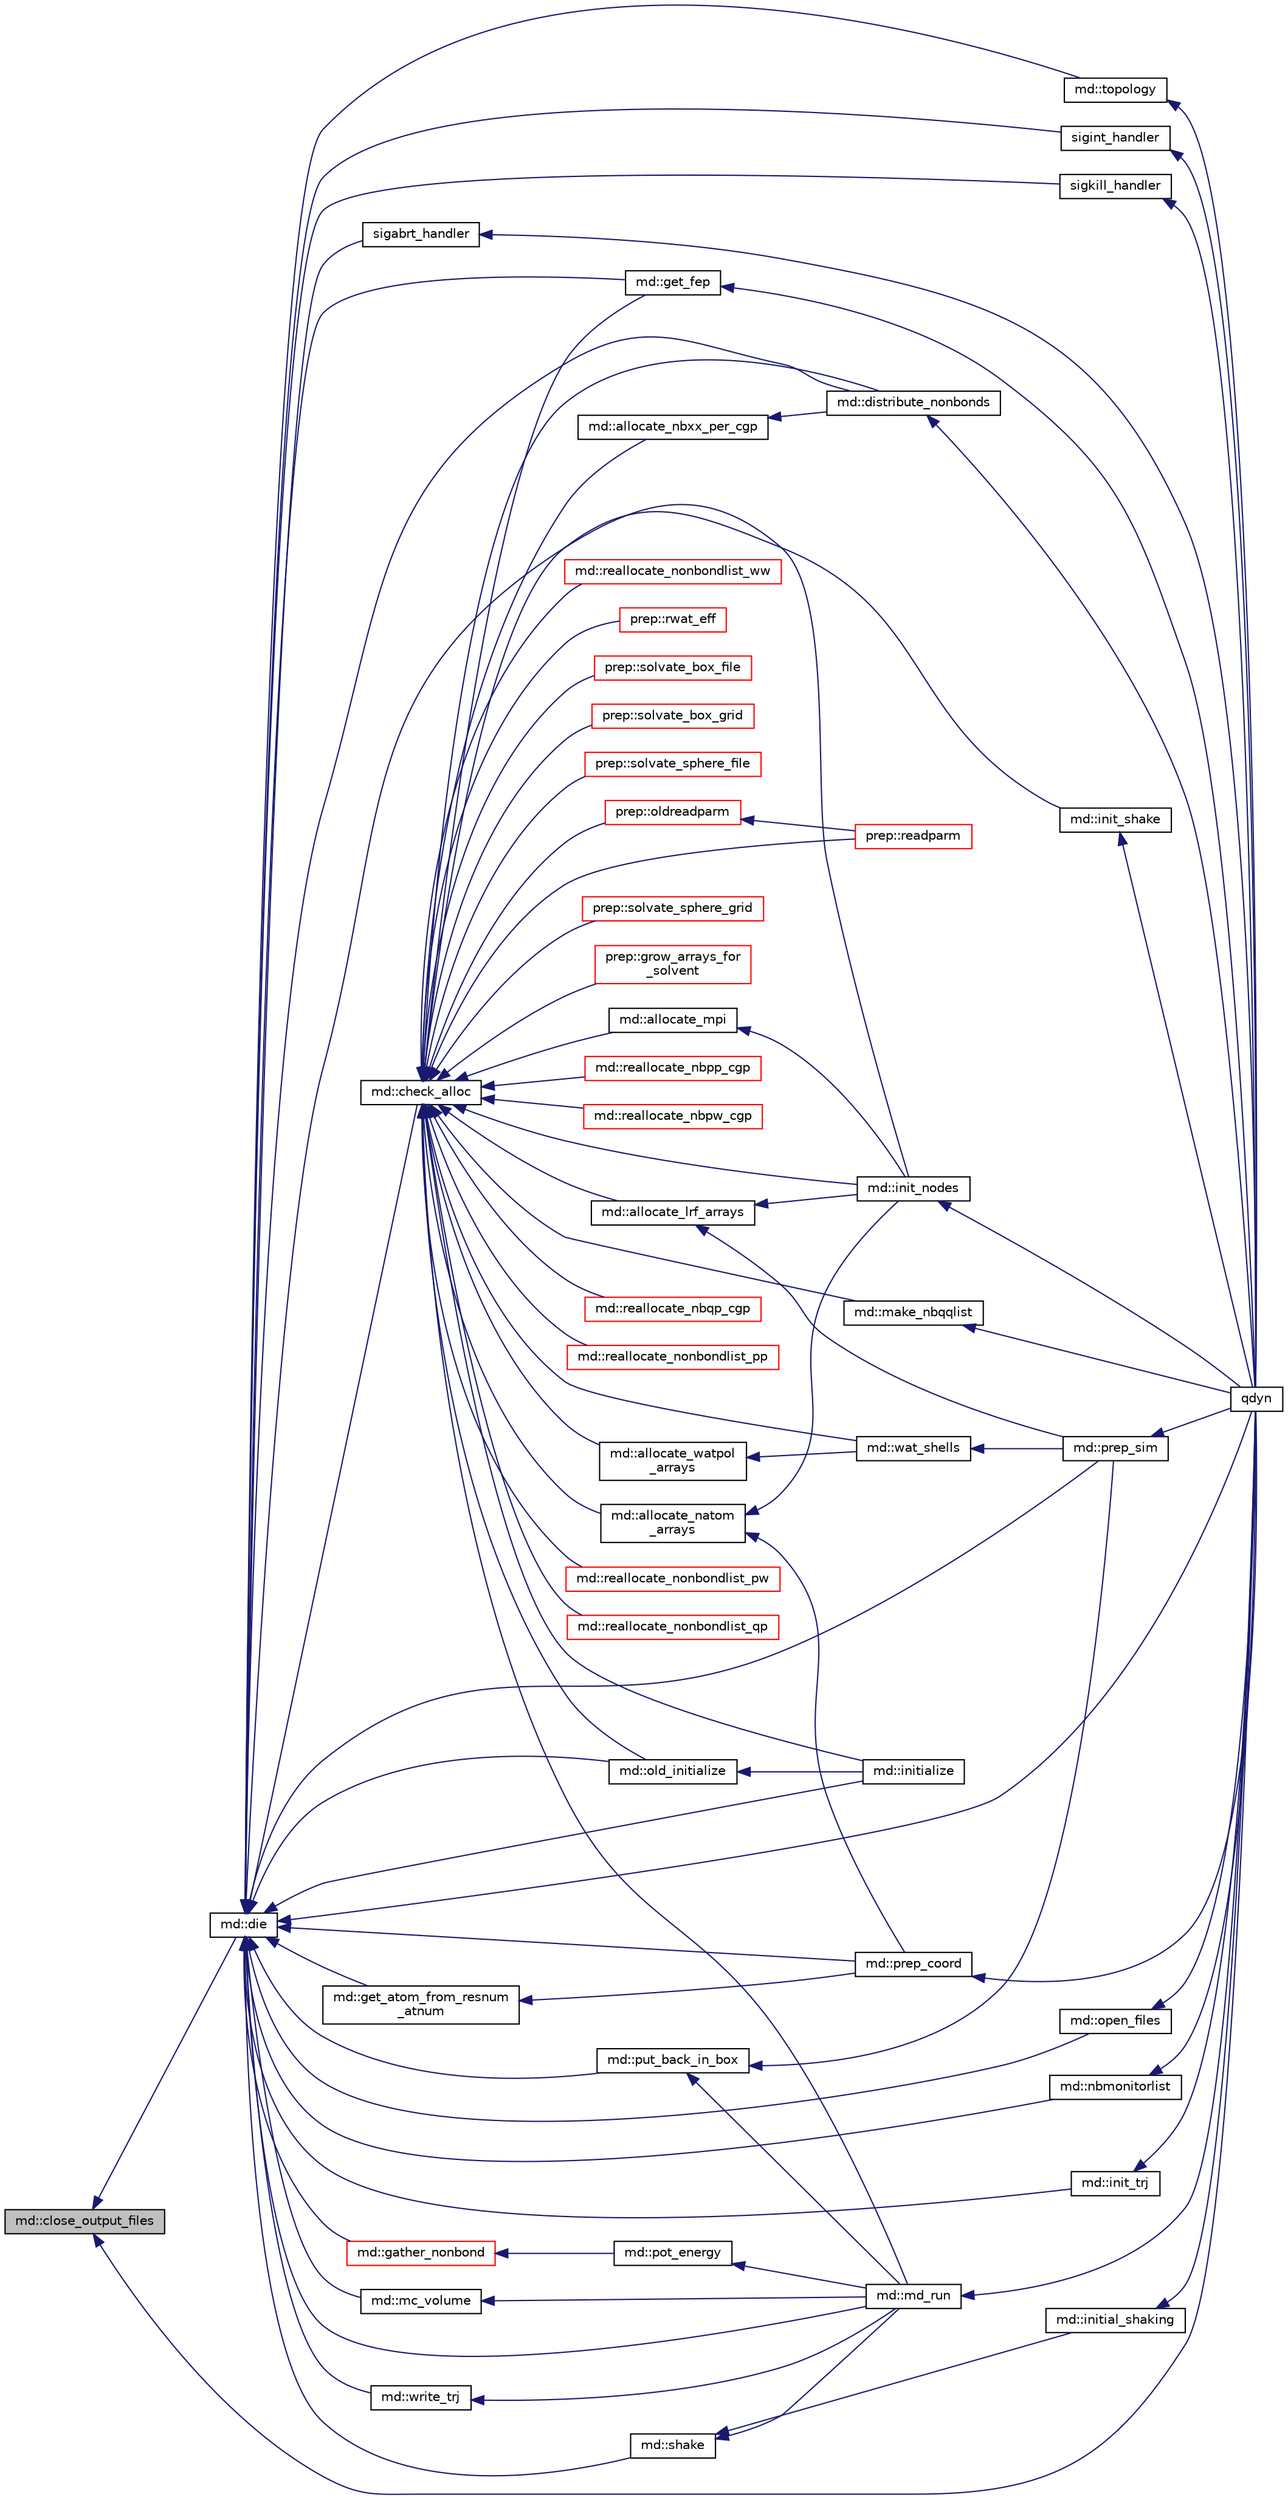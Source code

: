 digraph "md::close_output_files"
{
  edge [fontname="Helvetica",fontsize="10",labelfontname="Helvetica",labelfontsize="10"];
  node [fontname="Helvetica",fontsize="10",shape=record];
  rankdir="LR";
  Node1 [label="md::close_output_files",height=0.2,width=0.4,color="black", fillcolor="grey75", style="filled" fontcolor="black"];
  Node1 -> Node2 [dir="back",color="midnightblue",fontsize="10",style="solid"];
  Node2 [label="md::die",height=0.2,width=0.4,color="black", fillcolor="white", style="filled",URL="$classmd.html#ac21e43139b5e5cd74ab6649672288d66"];
  Node2 -> Node3 [dir="back",color="midnightblue",fontsize="10",style="solid"];
  Node3 [label="md::check_alloc",height=0.2,width=0.4,color="black", fillcolor="white", style="filled",URL="$classmd.html#aa2bff9009b880be7904efe2a7c07f646"];
  Node3 -> Node4 [dir="back",color="midnightblue",fontsize="10",style="solid"];
  Node4 [label="md::allocate_lrf_arrays",height=0.2,width=0.4,color="black", fillcolor="white", style="filled",URL="$classmd.html#a44425892c37b9eef58b445f76eee0754"];
  Node4 -> Node5 [dir="back",color="midnightblue",fontsize="10",style="solid"];
  Node5 [label="md::init_nodes",height=0.2,width=0.4,color="black", fillcolor="white", style="filled",URL="$classmd.html#ac261f29b5f6b6fbfa764b73a4516ac02"];
  Node5 -> Node6 [dir="back",color="midnightblue",fontsize="10",style="solid"];
  Node6 [label="qdyn",height=0.2,width=0.4,color="black", fillcolor="white", style="filled",URL="$qdyn_8f90.html#a93aa3f5a63d37164f411c008fce7e62c"];
  Node4 -> Node7 [dir="back",color="midnightblue",fontsize="10",style="solid"];
  Node7 [label="md::prep_sim",height=0.2,width=0.4,color="black", fillcolor="white", style="filled",URL="$classmd.html#ada4a4dd8f8f60e863387affbdb27198a"];
  Node7 -> Node6 [dir="back",color="midnightblue",fontsize="10",style="solid"];
  Node3 -> Node8 [dir="back",color="midnightblue",fontsize="10",style="solid"];
  Node8 [label="md::allocate_mpi",height=0.2,width=0.4,color="black", fillcolor="white", style="filled",URL="$classmd.html#a1fab8f0bfda2d818ad01853875601a14"];
  Node8 -> Node5 [dir="back",color="midnightblue",fontsize="10",style="solid"];
  Node3 -> Node9 [dir="back",color="midnightblue",fontsize="10",style="solid"];
  Node9 [label="md::allocate_natom\l_arrays",height=0.2,width=0.4,color="black", fillcolor="white", style="filled",URL="$classmd.html#a789c388d1b4bce615f49be6c076ad5e1"];
  Node9 -> Node5 [dir="back",color="midnightblue",fontsize="10",style="solid"];
  Node9 -> Node10 [dir="back",color="midnightblue",fontsize="10",style="solid"];
  Node10 [label="md::prep_coord",height=0.2,width=0.4,color="black", fillcolor="white", style="filled",URL="$classmd.html#a789709b5ab29545a2dd48b3c1a775a94"];
  Node10 -> Node6 [dir="back",color="midnightblue",fontsize="10",style="solid"];
  Node3 -> Node11 [dir="back",color="midnightblue",fontsize="10",style="solid"];
  Node11 [label="md::allocate_nbxx_per_cgp",height=0.2,width=0.4,color="black", fillcolor="white", style="filled",URL="$classmd.html#a2b1b7aece324f88ae6f15ec47969f1a2"];
  Node11 -> Node12 [dir="back",color="midnightblue",fontsize="10",style="solid"];
  Node12 [label="md::distribute_nonbonds",height=0.2,width=0.4,color="black", fillcolor="white", style="filled",URL="$classmd.html#a71b05091cbb717fac0643ab4d39dfd6c"];
  Node12 -> Node6 [dir="back",color="midnightblue",fontsize="10",style="solid"];
  Node3 -> Node13 [dir="back",color="midnightblue",fontsize="10",style="solid"];
  Node13 [label="md::allocate_watpol\l_arrays",height=0.2,width=0.4,color="black", fillcolor="white", style="filled",URL="$classmd.html#a2564982a0735344e348455d0f6aa53bd"];
  Node13 -> Node14 [dir="back",color="midnightblue",fontsize="10",style="solid"];
  Node14 [label="md::wat_shells",height=0.2,width=0.4,color="black", fillcolor="white", style="filled",URL="$classmd.html#aff1a619b1f24603784e74c1a04e197a0"];
  Node14 -> Node7 [dir="back",color="midnightblue",fontsize="10",style="solid"];
  Node3 -> Node12 [dir="back",color="midnightblue",fontsize="10",style="solid"];
  Node3 -> Node15 [dir="back",color="midnightblue",fontsize="10",style="solid"];
  Node15 [label="md::get_fep",height=0.2,width=0.4,color="black", fillcolor="white", style="filled",URL="$classmd.html#a07ecde439edb4c485493261c2f3b3b7b"];
  Node15 -> Node6 [dir="back",color="midnightblue",fontsize="10",style="solid"];
  Node3 -> Node16 [dir="back",color="midnightblue",fontsize="10",style="solid"];
  Node16 [label="prep::grow_arrays_for\l_solvent",height=0.2,width=0.4,color="red", fillcolor="white", style="filled",URL="$classprep.html#a83cffe3873feafd7ebdef521099d5bac"];
  Node3 -> Node5 [dir="back",color="midnightblue",fontsize="10",style="solid"];
  Node3 -> Node17 [dir="back",color="midnightblue",fontsize="10",style="solid"];
  Node17 [label="md::init_shake",height=0.2,width=0.4,color="black", fillcolor="white", style="filled",URL="$classmd.html#af498e436cb9b94fa685a4aecfbadc3e1"];
  Node17 -> Node6 [dir="back",color="midnightblue",fontsize="10",style="solid"];
  Node3 -> Node18 [dir="back",color="midnightblue",fontsize="10",style="solid"];
  Node18 [label="md::initialize",height=0.2,width=0.4,color="black", fillcolor="white", style="filled",URL="$classmd.html#acecdfbb85340e13040d34a2544d7c4c5"];
  Node3 -> Node19 [dir="back",color="midnightblue",fontsize="10",style="solid"];
  Node19 [label="md::make_nbqqlist",height=0.2,width=0.4,color="black", fillcolor="white", style="filled",URL="$classmd.html#a236a0824bcdbad217f25a45e51a2f14f"];
  Node19 -> Node6 [dir="back",color="midnightblue",fontsize="10",style="solid"];
  Node3 -> Node20 [dir="back",color="midnightblue",fontsize="10",style="solid"];
  Node20 [label="md::md_run",height=0.2,width=0.4,color="black", fillcolor="white", style="filled",URL="$classmd.html#a171682c3783373090d6525d6b435211e"];
  Node20 -> Node6 [dir="back",color="midnightblue",fontsize="10",style="solid"];
  Node3 -> Node21 [dir="back",color="midnightblue",fontsize="10",style="solid"];
  Node21 [label="md::old_initialize",height=0.2,width=0.4,color="black", fillcolor="white", style="filled",URL="$classmd.html#a07b781fabc881157203b600278e8d17d"];
  Node21 -> Node18 [dir="back",color="midnightblue",fontsize="10",style="solid"];
  Node3 -> Node22 [dir="back",color="midnightblue",fontsize="10",style="solid"];
  Node22 [label="prep::oldreadparm",height=0.2,width=0.4,color="red", fillcolor="white", style="filled",URL="$classprep.html#aa8bce8b46beb9bb1a75090b0ca7666e1"];
  Node22 -> Node23 [dir="back",color="midnightblue",fontsize="10",style="solid"];
  Node23 [label="prep::readparm",height=0.2,width=0.4,color="red", fillcolor="white", style="filled",URL="$classprep.html#a95a57c9975f303d860e25611bb7a14ad"];
  Node3 -> Node23 [dir="back",color="midnightblue",fontsize="10",style="solid"];
  Node3 -> Node24 [dir="back",color="midnightblue",fontsize="10",style="solid"];
  Node24 [label="md::reallocate_nbpp_cgp",height=0.2,width=0.4,color="red", fillcolor="white", style="filled",URL="$classmd.html#af66ca4a315dcc0890b77cd90b0fdaa94"];
  Node3 -> Node25 [dir="back",color="midnightblue",fontsize="10",style="solid"];
  Node25 [label="md::reallocate_nbpw_cgp",height=0.2,width=0.4,color="red", fillcolor="white", style="filled",URL="$classmd.html#a99eee4f01dbdcd76dbed4be5691d6d68"];
  Node3 -> Node26 [dir="back",color="midnightblue",fontsize="10",style="solid"];
  Node26 [label="md::reallocate_nbqp_cgp",height=0.2,width=0.4,color="red", fillcolor="white", style="filled",URL="$classmd.html#ad6f184dc723190ff46edab4caf4b10e2"];
  Node3 -> Node27 [dir="back",color="midnightblue",fontsize="10",style="solid"];
  Node27 [label="md::reallocate_nonbondlist_pp",height=0.2,width=0.4,color="red", fillcolor="white", style="filled",URL="$classmd.html#a262f50d109fc70ca812e85ddeb684728"];
  Node3 -> Node28 [dir="back",color="midnightblue",fontsize="10",style="solid"];
  Node28 [label="md::reallocate_nonbondlist_pw",height=0.2,width=0.4,color="red", fillcolor="white", style="filled",URL="$classmd.html#ac0b1ffca7139683663c0ebb7903a90c0"];
  Node3 -> Node29 [dir="back",color="midnightblue",fontsize="10",style="solid"];
  Node29 [label="md::reallocate_nonbondlist_qp",height=0.2,width=0.4,color="red", fillcolor="white", style="filled",URL="$classmd.html#a33602a45f142caf0421adb4f16cee39a"];
  Node3 -> Node30 [dir="back",color="midnightblue",fontsize="10",style="solid"];
  Node30 [label="md::reallocate_nonbondlist_ww",height=0.2,width=0.4,color="red", fillcolor="white", style="filled",URL="$classmd.html#abc46c1881f91ca0af21a94bab664a348"];
  Node3 -> Node31 [dir="back",color="midnightblue",fontsize="10",style="solid"];
  Node31 [label="prep::rwat_eff",height=0.2,width=0.4,color="red", fillcolor="white", style="filled",URL="$classprep.html#aede855ae502ac617ebdefee64cf18581"];
  Node3 -> Node32 [dir="back",color="midnightblue",fontsize="10",style="solid"];
  Node32 [label="prep::solvate_box_file",height=0.2,width=0.4,color="red", fillcolor="white", style="filled",URL="$classprep.html#acd0632e7396c17a73263117350d795b2"];
  Node3 -> Node33 [dir="back",color="midnightblue",fontsize="10",style="solid"];
  Node33 [label="prep::solvate_box_grid",height=0.2,width=0.4,color="red", fillcolor="white", style="filled",URL="$classprep.html#a69ec3a8bd439427b2a57259dcf0b7db5"];
  Node3 -> Node34 [dir="back",color="midnightblue",fontsize="10",style="solid"];
  Node34 [label="prep::solvate_sphere_file",height=0.2,width=0.4,color="red", fillcolor="white", style="filled",URL="$classprep.html#a41752fc7d46be8f022fbba88f159f4d8"];
  Node3 -> Node35 [dir="back",color="midnightblue",fontsize="10",style="solid"];
  Node35 [label="prep::solvate_sphere_grid",height=0.2,width=0.4,color="red", fillcolor="white", style="filled",URL="$classprep.html#a48c69af56814950cb78d8a40679c6389"];
  Node3 -> Node14 [dir="back",color="midnightblue",fontsize="10",style="solid"];
  Node2 -> Node12 [dir="back",color="midnightblue",fontsize="10",style="solid"];
  Node2 -> Node36 [dir="back",color="midnightblue",fontsize="10",style="solid"];
  Node36 [label="md::open_files",height=0.2,width=0.4,color="black", fillcolor="white", style="filled",URL="$classmd.html#abd4ec16cd201e7392a70d28bfecca076"];
  Node36 -> Node6 [dir="back",color="midnightblue",fontsize="10",style="solid"];
  Node2 -> Node15 [dir="back",color="midnightblue",fontsize="10",style="solid"];
  Node2 -> Node5 [dir="back",color="midnightblue",fontsize="10",style="solid"];
  Node2 -> Node18 [dir="back",color="midnightblue",fontsize="10",style="solid"];
  Node2 -> Node21 [dir="back",color="midnightblue",fontsize="10",style="solid"];
  Node2 -> Node20 [dir="back",color="midnightblue",fontsize="10",style="solid"];
  Node2 -> Node37 [dir="back",color="midnightblue",fontsize="10",style="solid"];
  Node37 [label="md::nbmonitorlist",height=0.2,width=0.4,color="black", fillcolor="white", style="filled",URL="$classmd.html#a0083786dd20025ff97755427213821ca"];
  Node37 -> Node6 [dir="back",color="midnightblue",fontsize="10",style="solid"];
  Node2 -> Node10 [dir="back",color="midnightblue",fontsize="10",style="solid"];
  Node2 -> Node38 [dir="back",color="midnightblue",fontsize="10",style="solid"];
  Node38 [label="md::init_trj",height=0.2,width=0.4,color="black", fillcolor="white", style="filled",URL="$classmd.html#ac42ae299354d569a17be9cc805d6a2ec"];
  Node38 -> Node6 [dir="back",color="midnightblue",fontsize="10",style="solid"];
  Node2 -> Node7 [dir="back",color="midnightblue",fontsize="10",style="solid"];
  Node2 -> Node39 [dir="back",color="midnightblue",fontsize="10",style="solid"];
  Node39 [label="md::shake",height=0.2,width=0.4,color="black", fillcolor="white", style="filled",URL="$classmd.html#a821fbf756760bf6aa0409f866e977f2e"];
  Node39 -> Node40 [dir="back",color="midnightblue",fontsize="10",style="solid"];
  Node40 [label="md::initial_shaking",height=0.2,width=0.4,color="black", fillcolor="white", style="filled",URL="$classmd.html#ae8be0dd848ca05bfe4f1a70a690acba3"];
  Node40 -> Node6 [dir="back",color="midnightblue",fontsize="10",style="solid"];
  Node39 -> Node20 [dir="back",color="midnightblue",fontsize="10",style="solid"];
  Node2 -> Node41 [dir="back",color="midnightblue",fontsize="10",style="solid"];
  Node41 [label="md::topology",height=0.2,width=0.4,color="black", fillcolor="white", style="filled",URL="$classmd.html#a8ca7ff5800e3608fb7aa1aa99b525707"];
  Node41 -> Node6 [dir="back",color="midnightblue",fontsize="10",style="solid"];
  Node2 -> Node42 [dir="back",color="midnightblue",fontsize="10",style="solid"];
  Node42 [label="md::write_trj",height=0.2,width=0.4,color="black", fillcolor="white", style="filled",URL="$classmd.html#aed5ba254d7284a94bdac6e46d00e12de"];
  Node42 -> Node20 [dir="back",color="midnightblue",fontsize="10",style="solid"];
  Node2 -> Node43 [dir="back",color="midnightblue",fontsize="10",style="solid"];
  Node43 [label="md::put_back_in_box",height=0.2,width=0.4,color="black", fillcolor="white", style="filled",URL="$classmd.html#a319c186691d0dac294362e03c6e6404a"];
  Node43 -> Node20 [dir="back",color="midnightblue",fontsize="10",style="solid"];
  Node43 -> Node7 [dir="back",color="midnightblue",fontsize="10",style="solid"];
  Node2 -> Node44 [dir="back",color="midnightblue",fontsize="10",style="solid"];
  Node44 [label="md::mc_volume",height=0.2,width=0.4,color="black", fillcolor="white", style="filled",URL="$classmd.html#a4626201196d1fd44ddd1d0dae60902f1"];
  Node44 -> Node20 [dir="back",color="midnightblue",fontsize="10",style="solid"];
  Node2 -> Node45 [dir="back",color="midnightblue",fontsize="10",style="solid"];
  Node45 [label="md::gather_nonbond",height=0.2,width=0.4,color="red", fillcolor="white", style="filled",URL="$classmd.html#a5cf829ef511afd1e672036dca0192484"];
  Node45 -> Node46 [dir="back",color="midnightblue",fontsize="10",style="solid"];
  Node46 [label="md::pot_energy",height=0.2,width=0.4,color="black", fillcolor="white", style="filled",URL="$classmd.html#a1d2fcb4bf9fce9c03ef3cc9584c719b2"];
  Node46 -> Node20 [dir="back",color="midnightblue",fontsize="10",style="solid"];
  Node2 -> Node47 [dir="back",color="midnightblue",fontsize="10",style="solid"];
  Node47 [label="md::get_atom_from_resnum\l_atnum",height=0.2,width=0.4,color="black", fillcolor="white", style="filled",URL="$classmd.html#a39817773df2b4230b655aef23f5be9c3"];
  Node47 -> Node10 [dir="back",color="midnightblue",fontsize="10",style="solid"];
  Node2 -> Node6 [dir="back",color="midnightblue",fontsize="10",style="solid"];
  Node2 -> Node48 [dir="back",color="midnightblue",fontsize="10",style="solid"];
  Node48 [label="sigint_handler",height=0.2,width=0.4,color="black", fillcolor="white", style="filled",URL="$qdyn_8f90.html#a54ec692af69e7669f8dbeb0ac6b6e0e2"];
  Node48 -> Node6 [dir="back",color="midnightblue",fontsize="10",style="solid"];
  Node2 -> Node49 [dir="back",color="midnightblue",fontsize="10",style="solid"];
  Node49 [label="sigkill_handler",height=0.2,width=0.4,color="black", fillcolor="white", style="filled",URL="$qdyn_8f90.html#aa050334f2668c660eba0e1cf32317173"];
  Node49 -> Node6 [dir="back",color="midnightblue",fontsize="10",style="solid"];
  Node2 -> Node50 [dir="back",color="midnightblue",fontsize="10",style="solid"];
  Node50 [label="sigabrt_handler",height=0.2,width=0.4,color="black", fillcolor="white", style="filled",URL="$qdyn_8f90.html#a90f58249a4c3e8c3c4f365ba48263561"];
  Node50 -> Node6 [dir="back",color="midnightblue",fontsize="10",style="solid"];
  Node1 -> Node6 [dir="back",color="midnightblue",fontsize="10",style="solid"];
}
